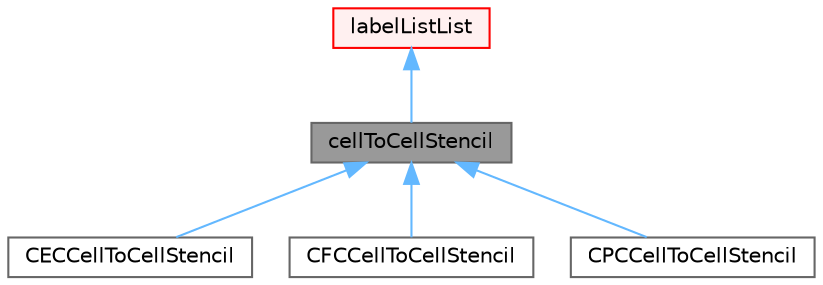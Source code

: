 digraph "cellToCellStencil"
{
 // LATEX_PDF_SIZE
  bgcolor="transparent";
  edge [fontname=Helvetica,fontsize=10,labelfontname=Helvetica,labelfontsize=10];
  node [fontname=Helvetica,fontsize=10,shape=box,height=0.2,width=0.4];
  Node1 [id="Node000001",label="cellToCellStencil",height=0.2,width=0.4,color="gray40", fillcolor="grey60", style="filled", fontcolor="black",tooltip="baseclass for extended cell centred addressing. Contains per cell a list of neighbouring cells and/or..."];
  Node2 -> Node1 [id="edge1_Node000001_Node000002",dir="back",color="steelblue1",style="solid",tooltip=" "];
  Node2 [id="Node000002",label="labelListList",height=0.2,width=0.4,color="red", fillcolor="#FFF0F0", style="filled",URL="$classFoam_1_1List.html",tooltip=" "];
  Node1 -> Node6 [id="edge2_Node000001_Node000006",dir="back",color="steelblue1",style="solid",tooltip=" "];
  Node6 [id="Node000006",label="CECCellToCellStencil",height=0.2,width=0.4,color="gray40", fillcolor="white", style="filled",URL="$classFoam_1_1CECCellToCellStencil.html",tooltip=" "];
  Node1 -> Node7 [id="edge3_Node000001_Node000007",dir="back",color="steelblue1",style="solid",tooltip=" "];
  Node7 [id="Node000007",label="CFCCellToCellStencil",height=0.2,width=0.4,color="gray40", fillcolor="white", style="filled",URL="$classFoam_1_1CFCCellToCellStencil.html",tooltip=" "];
  Node1 -> Node8 [id="edge4_Node000001_Node000008",dir="back",color="steelblue1",style="solid",tooltip=" "];
  Node8 [id="Node000008",label="CPCCellToCellStencil",height=0.2,width=0.4,color="gray40", fillcolor="white", style="filled",URL="$classFoam_1_1CPCCellToCellStencil.html",tooltip=" "];
}
